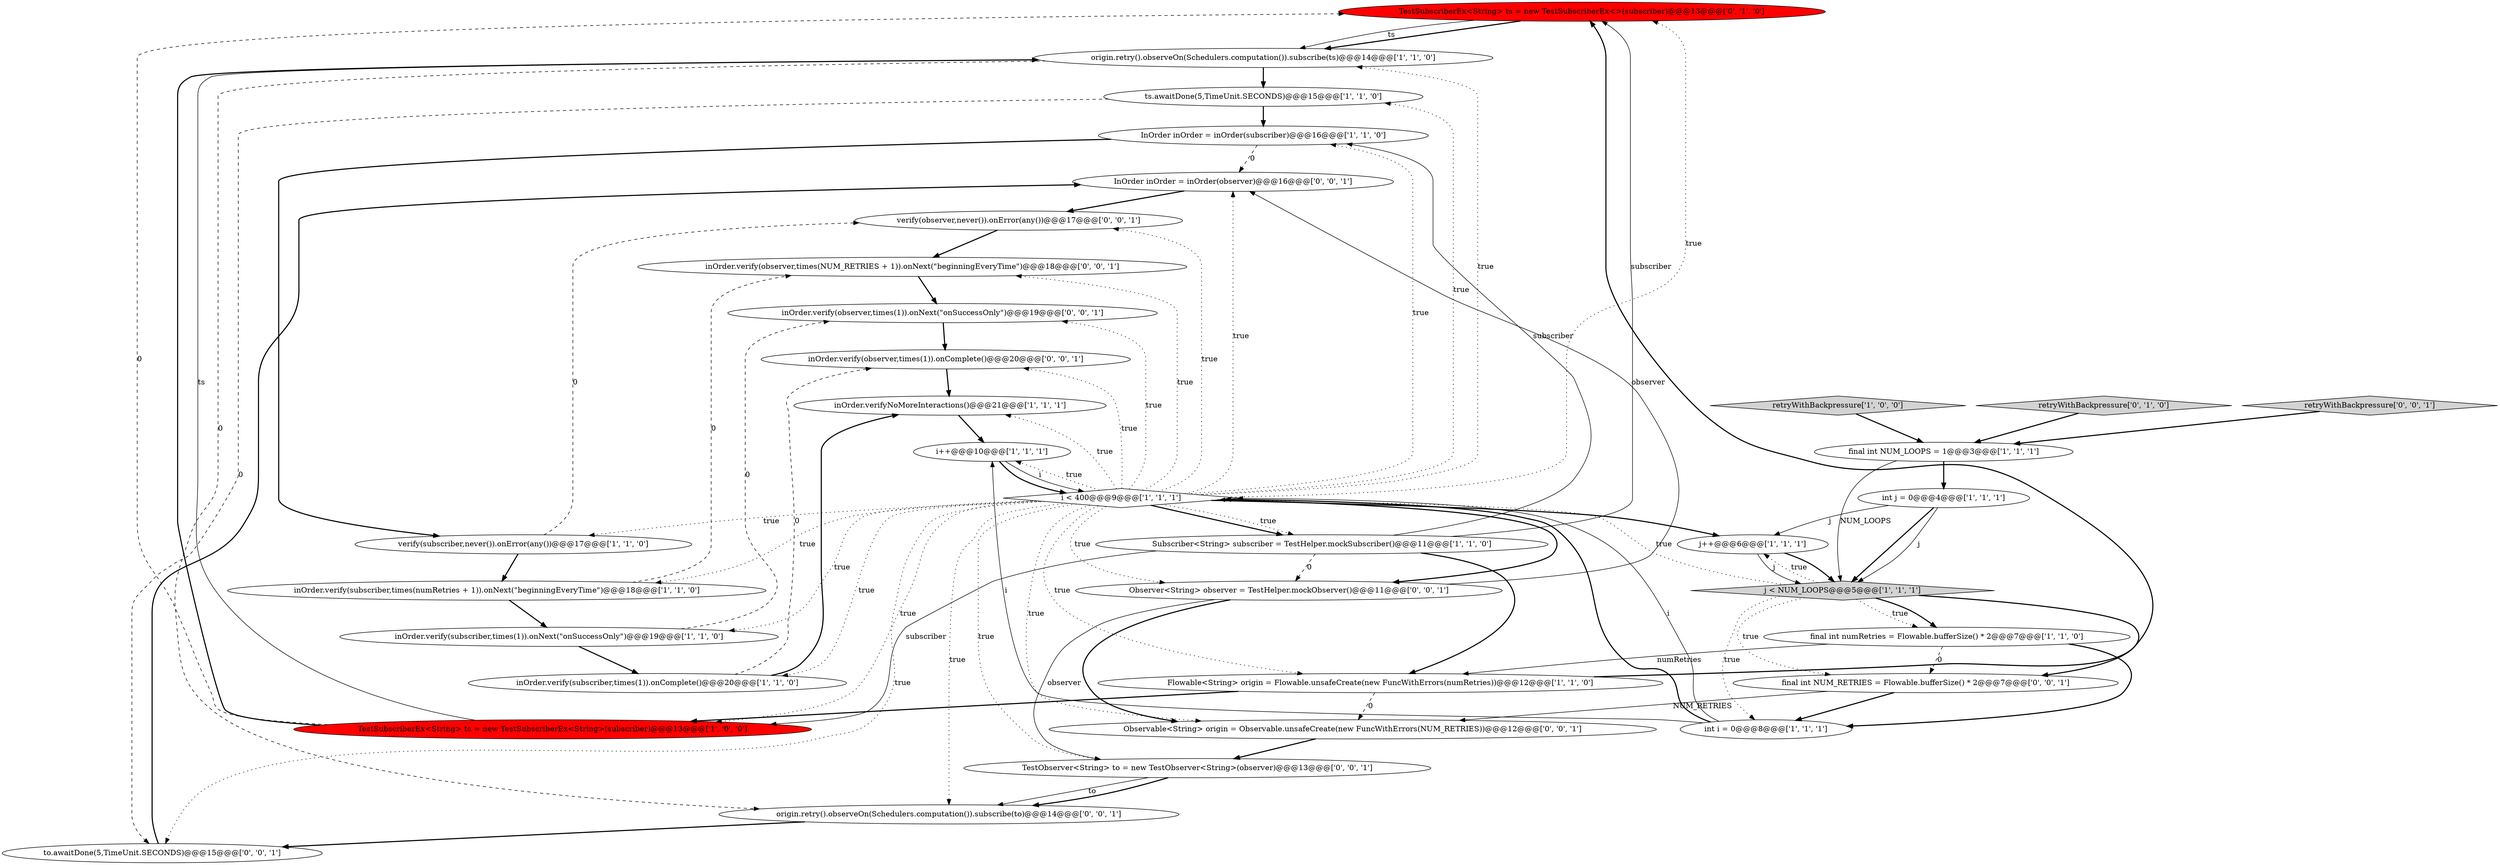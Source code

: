 digraph {
21 [style = filled, label = "TestSubscriberEx<String> ts = new TestSubscriberEx<>(subscriber)@@@13@@@['0', '1', '0']", fillcolor = red, shape = ellipse image = "AAA1AAABBB2BBB"];
23 [style = filled, label = "inOrder.verify(observer,times(NUM_RETRIES + 1)).onNext(\"beginningEveryTime\")@@@18@@@['0', '0', '1']", fillcolor = white, shape = ellipse image = "AAA0AAABBB3BBB"];
20 [style = filled, label = "retryWithBackpressure['0', '1', '0']", fillcolor = lightgray, shape = diamond image = "AAA0AAABBB2BBB"];
26 [style = filled, label = "TestObserver<String> to = new TestObserver<String>(observer)@@@13@@@['0', '0', '1']", fillcolor = white, shape = ellipse image = "AAA0AAABBB3BBB"];
32 [style = filled, label = "InOrder inOrder = inOrder(observer)@@@16@@@['0', '0', '1']", fillcolor = white, shape = ellipse image = "AAA0AAABBB3BBB"];
1 [style = filled, label = "j++@@@6@@@['1', '1', '1']", fillcolor = white, shape = ellipse image = "AAA0AAABBB1BBB"];
15 [style = filled, label = "verify(subscriber,never()).onError(any())@@@17@@@['1', '1', '0']", fillcolor = white, shape = ellipse image = "AAA0AAABBB1BBB"];
14 [style = filled, label = "TestSubscriberEx<String> ts = new TestSubscriberEx<String>(subscriber)@@@13@@@['1', '0', '0']", fillcolor = red, shape = ellipse image = "AAA1AAABBB1BBB"];
31 [style = filled, label = "Observer<String> observer = TestHelper.mockObserver()@@@11@@@['0', '0', '1']", fillcolor = white, shape = ellipse image = "AAA0AAABBB3BBB"];
22 [style = filled, label = "inOrder.verify(observer,times(1)).onComplete()@@@20@@@['0', '0', '1']", fillcolor = white, shape = ellipse image = "AAA0AAABBB3BBB"];
5 [style = filled, label = "InOrder inOrder = inOrder(subscriber)@@@16@@@['1', '1', '0']", fillcolor = white, shape = ellipse image = "AAA0AAABBB1BBB"];
33 [style = filled, label = "retryWithBackpressure['0', '0', '1']", fillcolor = lightgray, shape = diamond image = "AAA0AAABBB3BBB"];
6 [style = filled, label = "ts.awaitDone(5,TimeUnit.SECONDS)@@@15@@@['1', '1', '0']", fillcolor = white, shape = ellipse image = "AAA0AAABBB1BBB"];
11 [style = filled, label = "i < 400@@@9@@@['1', '1', '1']", fillcolor = white, shape = diamond image = "AAA0AAABBB1BBB"];
16 [style = filled, label = "Subscriber<String> subscriber = TestHelper.mockSubscriber()@@@11@@@['1', '1', '0']", fillcolor = white, shape = ellipse image = "AAA0AAABBB1BBB"];
17 [style = filled, label = "origin.retry().observeOn(Schedulers.computation()).subscribe(ts)@@@14@@@['1', '1', '0']", fillcolor = white, shape = ellipse image = "AAA0AAABBB1BBB"];
4 [style = filled, label = "i++@@@10@@@['1', '1', '1']", fillcolor = white, shape = ellipse image = "AAA0AAABBB1BBB"];
29 [style = filled, label = "final int NUM_RETRIES = Flowable.bufferSize() * 2@@@7@@@['0', '0', '1']", fillcolor = white, shape = ellipse image = "AAA0AAABBB3BBB"];
18 [style = filled, label = "inOrder.verifyNoMoreInteractions()@@@21@@@['1', '1', '1']", fillcolor = white, shape = ellipse image = "AAA0AAABBB1BBB"];
3 [style = filled, label = "int j = 0@@@4@@@['1', '1', '1']", fillcolor = white, shape = ellipse image = "AAA0AAABBB1BBB"];
9 [style = filled, label = "inOrder.verify(subscriber,times(numRetries + 1)).onNext(\"beginningEveryTime\")@@@18@@@['1', '1', '0']", fillcolor = white, shape = ellipse image = "AAA0AAABBB1BBB"];
19 [style = filled, label = "int i = 0@@@8@@@['1', '1', '1']", fillcolor = white, shape = ellipse image = "AAA0AAABBB1BBB"];
13 [style = filled, label = "inOrder.verify(subscriber,times(1)).onNext(\"onSuccessOnly\")@@@19@@@['1', '1', '0']", fillcolor = white, shape = ellipse image = "AAA0AAABBB1BBB"];
10 [style = filled, label = "final int NUM_LOOPS = 1@@@3@@@['1', '1', '1']", fillcolor = white, shape = ellipse image = "AAA0AAABBB1BBB"];
8 [style = filled, label = "Flowable<String> origin = Flowable.unsafeCreate(new FuncWithErrors(numRetries))@@@12@@@['1', '1', '0']", fillcolor = white, shape = ellipse image = "AAA0AAABBB1BBB"];
25 [style = filled, label = "verify(observer,never()).onError(any())@@@17@@@['0', '0', '1']", fillcolor = white, shape = ellipse image = "AAA0AAABBB3BBB"];
12 [style = filled, label = "retryWithBackpressure['1', '0', '0']", fillcolor = lightgray, shape = diamond image = "AAA0AAABBB1BBB"];
24 [style = filled, label = "origin.retry().observeOn(Schedulers.computation()).subscribe(to)@@@14@@@['0', '0', '1']", fillcolor = white, shape = ellipse image = "AAA0AAABBB3BBB"];
2 [style = filled, label = "inOrder.verify(subscriber,times(1)).onComplete()@@@20@@@['1', '1', '0']", fillcolor = white, shape = ellipse image = "AAA0AAABBB1BBB"];
27 [style = filled, label = "to.awaitDone(5,TimeUnit.SECONDS)@@@15@@@['0', '0', '1']", fillcolor = white, shape = ellipse image = "AAA0AAABBB3BBB"];
0 [style = filled, label = "j < NUM_LOOPS@@@5@@@['1', '1', '1']", fillcolor = lightgray, shape = diamond image = "AAA0AAABBB1BBB"];
28 [style = filled, label = "inOrder.verify(observer,times(1)).onNext(\"onSuccessOnly\")@@@19@@@['0', '0', '1']", fillcolor = white, shape = ellipse image = "AAA0AAABBB3BBB"];
30 [style = filled, label = "Observable<String> origin = Observable.unsafeCreate(new FuncWithErrors(NUM_RETRIES))@@@12@@@['0', '0', '1']", fillcolor = white, shape = ellipse image = "AAA0AAABBB3BBB"];
7 [style = filled, label = "final int numRetries = Flowable.bufferSize() * 2@@@7@@@['1', '1', '0']", fillcolor = white, shape = ellipse image = "AAA0AAABBB1BBB"];
31->26 [style = solid, label="observer"];
27->32 [style = bold, label=""];
16->31 [style = dashed, label="0"];
17->24 [style = dashed, label="0"];
0->19 [style = dotted, label="true"];
5->15 [style = bold, label=""];
14->17 [style = bold, label=""];
19->11 [style = bold, label=""];
31->32 [style = solid, label="observer"];
23->28 [style = bold, label=""];
15->25 [style = dashed, label="0"];
12->10 [style = bold, label=""];
11->2 [style = dotted, label="true"];
11->31 [style = dotted, label="true"];
31->30 [style = bold, label=""];
32->25 [style = bold, label=""];
11->28 [style = dotted, label="true"];
11->8 [style = dotted, label="true"];
8->30 [style = dashed, label="0"];
19->11 [style = solid, label="i"];
11->15 [style = dotted, label="true"];
0->11 [style = dotted, label="true"];
2->22 [style = dashed, label="0"];
24->27 [style = bold, label=""];
0->7 [style = dotted, label="true"];
29->30 [style = solid, label="NUM_RETRIES"];
11->16 [style = bold, label=""];
30->26 [style = bold, label=""];
11->14 [style = dotted, label="true"];
2->18 [style = bold, label=""];
16->5 [style = solid, label="subscriber"];
0->29 [style = bold, label=""];
11->5 [style = dotted, label="true"];
1->0 [style = bold, label=""];
11->13 [style = dotted, label="true"];
26->24 [style = solid, label="to"];
26->24 [style = bold, label=""];
9->23 [style = dashed, label="0"];
3->0 [style = bold, label=""];
11->26 [style = dotted, label="true"];
0->7 [style = bold, label=""];
13->28 [style = dashed, label="0"];
5->32 [style = dashed, label="0"];
22->18 [style = bold, label=""];
18->4 [style = bold, label=""];
6->27 [style = dashed, label="0"];
15->9 [style = bold, label=""];
7->8 [style = solid, label="numRetries"];
19->4 [style = solid, label="i"];
11->16 [style = dotted, label="true"];
11->24 [style = dotted, label="true"];
16->8 [style = bold, label=""];
11->30 [style = dotted, label="true"];
17->6 [style = bold, label=""];
11->17 [style = dotted, label="true"];
8->14 [style = bold, label=""];
11->9 [style = dotted, label="true"];
11->4 [style = dotted, label="true"];
11->31 [style = bold, label=""];
10->0 [style = solid, label="NUM_LOOPS"];
6->5 [style = bold, label=""];
14->17 [style = solid, label="ts"];
11->27 [style = dotted, label="true"];
29->19 [style = bold, label=""];
11->6 [style = dotted, label="true"];
7->19 [style = bold, label=""];
16->21 [style = solid, label="subscriber"];
28->22 [style = bold, label=""];
0->1 [style = dotted, label="true"];
13->2 [style = bold, label=""];
3->0 [style = solid, label="j"];
11->32 [style = dotted, label="true"];
4->11 [style = solid, label="i"];
11->1 [style = bold, label=""];
1->0 [style = solid, label="j"];
25->23 [style = bold, label=""];
11->23 [style = dotted, label="true"];
10->3 [style = bold, label=""];
33->10 [style = bold, label=""];
16->14 [style = solid, label="subscriber"];
11->18 [style = dotted, label="true"];
11->22 [style = dotted, label="true"];
3->1 [style = solid, label="j"];
20->10 [style = bold, label=""];
0->29 [style = dotted, label="true"];
11->25 [style = dotted, label="true"];
8->21 [style = bold, label=""];
14->21 [style = dashed, label="0"];
7->29 [style = dashed, label="0"];
11->21 [style = dotted, label="true"];
4->11 [style = bold, label=""];
21->17 [style = solid, label="ts"];
21->17 [style = bold, label=""];
9->13 [style = bold, label=""];
}
